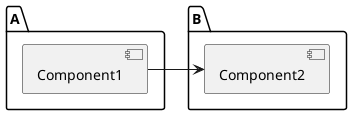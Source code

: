 {
  "sha1": "i3yuatj785br8d04s3hq3qhhr2gdwqr",
  "insertion": {
    "when": "2024-06-03T18:59:30.289Z",
    "user": "plantuml@gmail.com"
  }
}
@startuml
!pragma horizontalLineBetweenDifferentPackageAllowed

package A {
component Component1
}
package B {
component Component2
}

Component1 -right-> Component2

@enduml

